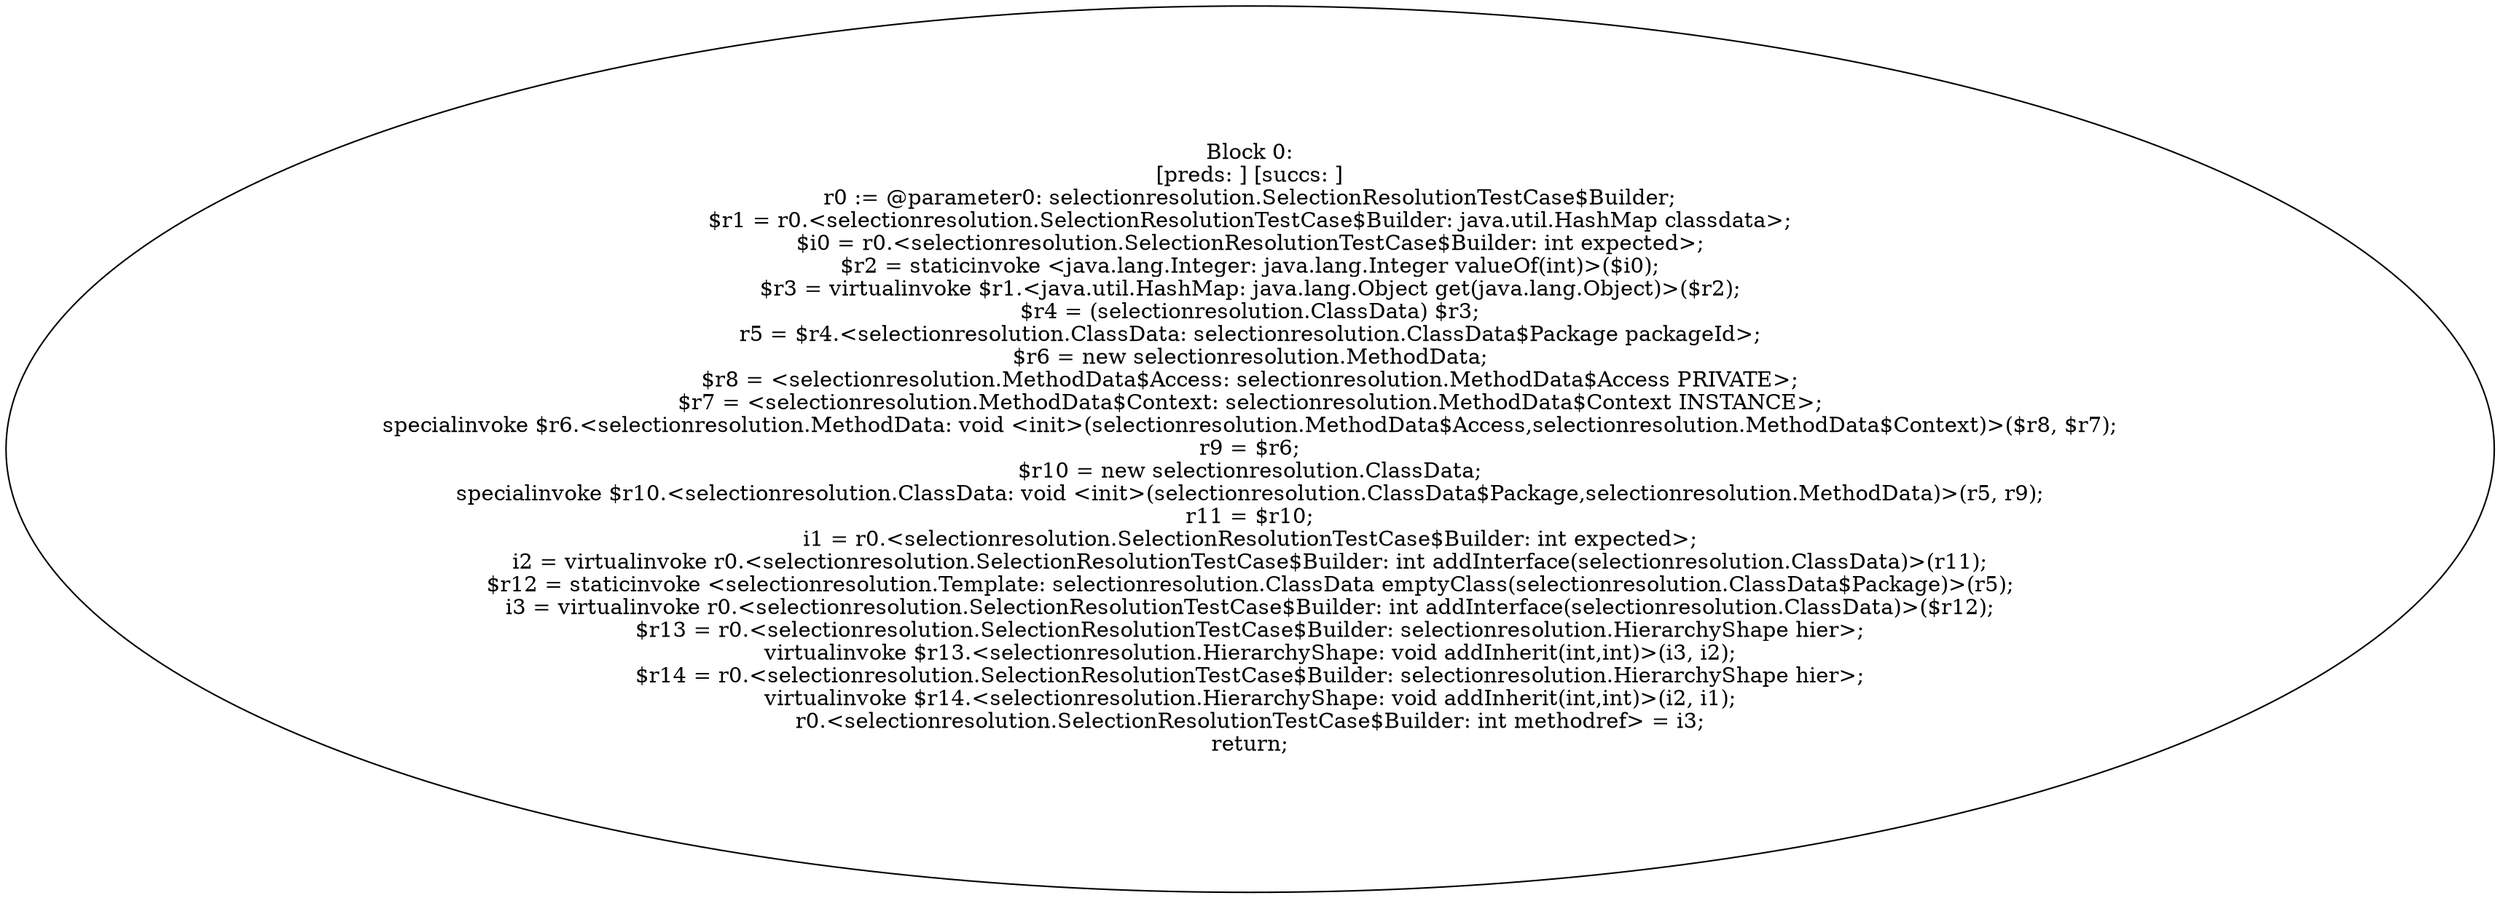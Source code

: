 digraph "unitGraph" {
    "Block 0:
[preds: ] [succs: ]
r0 := @parameter0: selectionresolution.SelectionResolutionTestCase$Builder;
$r1 = r0.<selectionresolution.SelectionResolutionTestCase$Builder: java.util.HashMap classdata>;
$i0 = r0.<selectionresolution.SelectionResolutionTestCase$Builder: int expected>;
$r2 = staticinvoke <java.lang.Integer: java.lang.Integer valueOf(int)>($i0);
$r3 = virtualinvoke $r1.<java.util.HashMap: java.lang.Object get(java.lang.Object)>($r2);
$r4 = (selectionresolution.ClassData) $r3;
r5 = $r4.<selectionresolution.ClassData: selectionresolution.ClassData$Package packageId>;
$r6 = new selectionresolution.MethodData;
$r8 = <selectionresolution.MethodData$Access: selectionresolution.MethodData$Access PRIVATE>;
$r7 = <selectionresolution.MethodData$Context: selectionresolution.MethodData$Context INSTANCE>;
specialinvoke $r6.<selectionresolution.MethodData: void <init>(selectionresolution.MethodData$Access,selectionresolution.MethodData$Context)>($r8, $r7);
r9 = $r6;
$r10 = new selectionresolution.ClassData;
specialinvoke $r10.<selectionresolution.ClassData: void <init>(selectionresolution.ClassData$Package,selectionresolution.MethodData)>(r5, r9);
r11 = $r10;
i1 = r0.<selectionresolution.SelectionResolutionTestCase$Builder: int expected>;
i2 = virtualinvoke r0.<selectionresolution.SelectionResolutionTestCase$Builder: int addInterface(selectionresolution.ClassData)>(r11);
$r12 = staticinvoke <selectionresolution.Template: selectionresolution.ClassData emptyClass(selectionresolution.ClassData$Package)>(r5);
i3 = virtualinvoke r0.<selectionresolution.SelectionResolutionTestCase$Builder: int addInterface(selectionresolution.ClassData)>($r12);
$r13 = r0.<selectionresolution.SelectionResolutionTestCase$Builder: selectionresolution.HierarchyShape hier>;
virtualinvoke $r13.<selectionresolution.HierarchyShape: void addInherit(int,int)>(i3, i2);
$r14 = r0.<selectionresolution.SelectionResolutionTestCase$Builder: selectionresolution.HierarchyShape hier>;
virtualinvoke $r14.<selectionresolution.HierarchyShape: void addInherit(int,int)>(i2, i1);
r0.<selectionresolution.SelectionResolutionTestCase$Builder: int methodref> = i3;
return;
"
}
